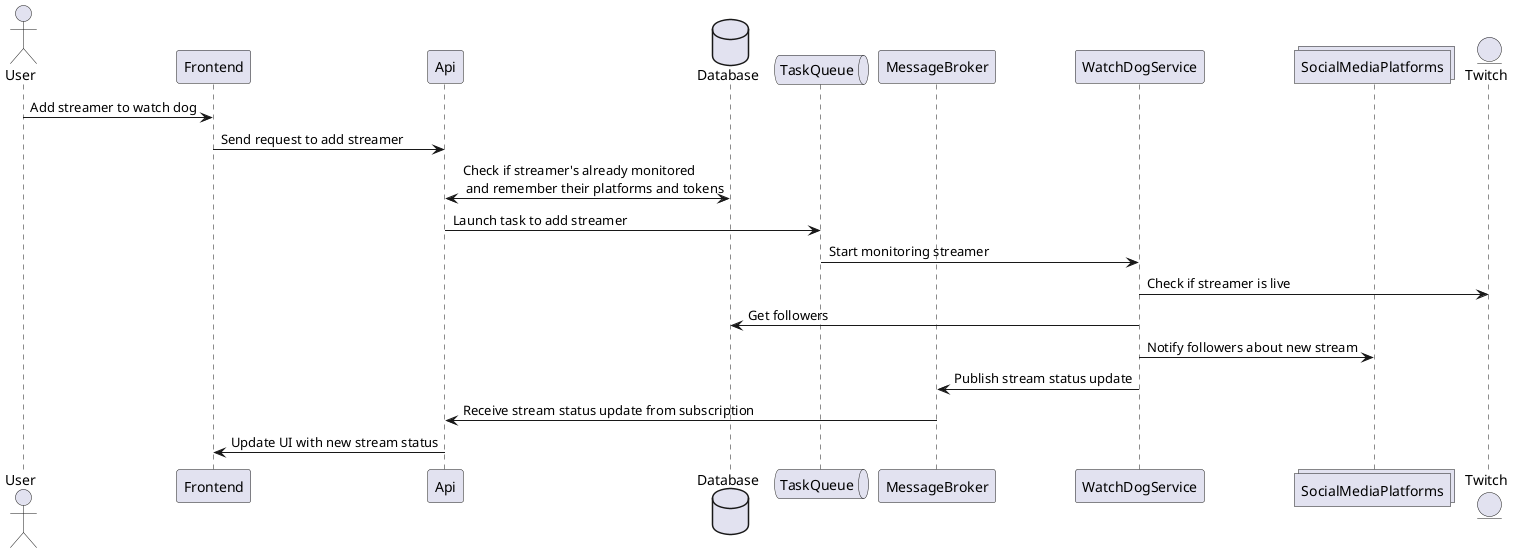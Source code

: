 @startuml Add_streamer_to_watch_dog

actor User
participant Frontend
participant Api
database Database
queue TaskQueue
participant MessageBroker
participant WatchDogService
collections SocialMediaPlatforms
entity Twitch

User -> Frontend : Add streamer to watch dog
Frontend -> Api : Send request to add streamer
Api <-> Database : Check if streamer's already monitored \n and remember their platforms and tokens
Api -> TaskQueue : Launch task to add streamer
TaskQueue -> WatchDogService : Start monitoring streamer
WatchDogService -> Twitch : Check if streamer is live
WatchDogService -> Database : Get followers
WatchDogService -> SocialMediaPlatforms : Notify followers about new stream
WatchDogService -> MessageBroker : Publish stream status update
MessageBroker -> Api : Receive stream status update from subscription
Api -> Frontend : Update UI with new stream status

@enduml